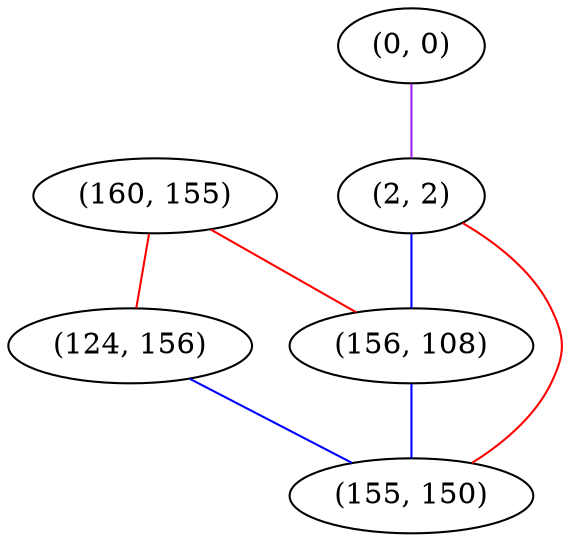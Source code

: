 graph "" {
"(160, 155)";
"(0, 0)";
"(124, 156)";
"(2, 2)";
"(156, 108)";
"(155, 150)";
"(160, 155)" -- "(124, 156)"  [color=red, key=0, weight=1];
"(160, 155)" -- "(156, 108)"  [color=red, key=0, weight=1];
"(0, 0)" -- "(2, 2)"  [color=purple, key=0, weight=4];
"(124, 156)" -- "(155, 150)"  [color=blue, key=0, weight=3];
"(2, 2)" -- "(156, 108)"  [color=blue, key=0, weight=3];
"(2, 2)" -- "(155, 150)"  [color=red, key=0, weight=1];
"(156, 108)" -- "(155, 150)"  [color=blue, key=0, weight=3];
}
